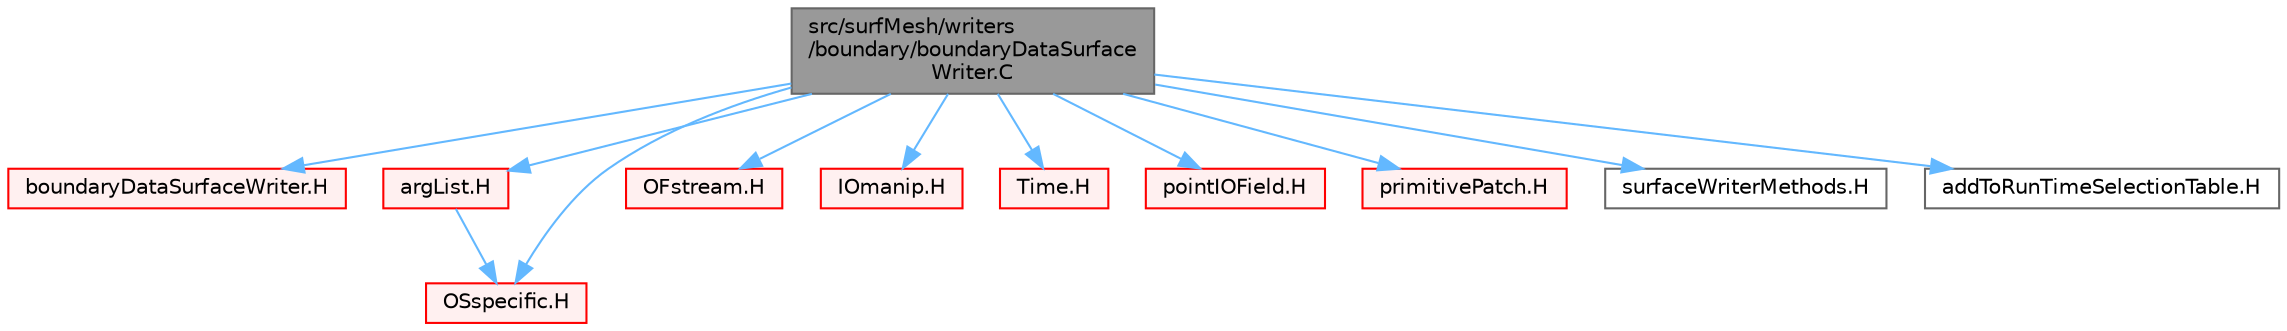 digraph "src/surfMesh/writers/boundary/boundaryDataSurfaceWriter.C"
{
 // LATEX_PDF_SIZE
  bgcolor="transparent";
  edge [fontname=Helvetica,fontsize=10,labelfontname=Helvetica,labelfontsize=10];
  node [fontname=Helvetica,fontsize=10,shape=box,height=0.2,width=0.4];
  Node1 [id="Node000001",label="src/surfMesh/writers\l/boundary/boundaryDataSurface\lWriter.C",height=0.2,width=0.4,color="gray40", fillcolor="grey60", style="filled", fontcolor="black",tooltip=" "];
  Node1 -> Node2 [id="edge1_Node000001_Node000002",color="steelblue1",style="solid",tooltip=" "];
  Node2 [id="Node000002",label="boundaryDataSurfaceWriter.H",height=0.2,width=0.4,color="red", fillcolor="#FFF0F0", style="filled",URL="$boundaryDataSurfaceWriter_8H.html",tooltip=" "];
  Node1 -> Node245 [id="edge2_Node000001_Node000245",color="steelblue1",style="solid",tooltip=" "];
  Node245 [id="Node000245",label="argList.H",height=0.2,width=0.4,color="red", fillcolor="#FFF0F0", style="filled",URL="$argList_8H.html",tooltip=" "];
  Node245 -> Node249 [id="edge3_Node000245_Node000249",color="steelblue1",style="solid",tooltip=" "];
  Node249 [id="Node000249",label="OSspecific.H",height=0.2,width=0.4,color="red", fillcolor="#FFF0F0", style="filled",URL="$OSspecific_8H.html",tooltip="Functions used by OpenFOAM that are specific to POSIX compliant operating systems and need to be repl..."];
  Node1 -> Node253 [id="edge4_Node000001_Node000253",color="steelblue1",style="solid",tooltip=" "];
  Node253 [id="Node000253",label="OFstream.H",height=0.2,width=0.4,color="red", fillcolor="#FFF0F0", style="filled",URL="$OFstream_8H.html",tooltip=" "];
  Node1 -> Node249 [id="edge5_Node000001_Node000249",color="steelblue1",style="solid",tooltip=" "];
  Node1 -> Node256 [id="edge6_Node000001_Node000256",color="steelblue1",style="solid",tooltip=" "];
  Node256 [id="Node000256",label="IOmanip.H",height=0.2,width=0.4,color="red", fillcolor="#FFF0F0", style="filled",URL="$IOmanip_8H.html",tooltip="Istream and Ostream manipulators taking arguments."];
  Node1 -> Node257 [id="edge7_Node000001_Node000257",color="steelblue1",style="solid",tooltip=" "];
  Node257 [id="Node000257",label="Time.H",height=0.2,width=0.4,color="red", fillcolor="#FFF0F0", style="filled",URL="$Time_8H.html",tooltip=" "];
  Node1 -> Node315 [id="edge8_Node000001_Node000315",color="steelblue1",style="solid",tooltip=" "];
  Node315 [id="Node000315",label="pointIOField.H",height=0.2,width=0.4,color="red", fillcolor="#FFF0F0", style="filled",URL="$pointIOField_8H.html",tooltip=" "];
  Node1 -> Node318 [id="edge9_Node000001_Node000318",color="steelblue1",style="solid",tooltip=" "];
  Node318 [id="Node000318",label="primitivePatch.H",height=0.2,width=0.4,color="red", fillcolor="#FFF0F0", style="filled",URL="$primitivePatch_8H.html",tooltip=" "];
  Node1 -> Node323 [id="edge10_Node000001_Node000323",color="steelblue1",style="solid",tooltip=" "];
  Node323 [id="Node000323",label="surfaceWriterMethods.H",height=0.2,width=0.4,color="grey40", fillcolor="white", style="filled",URL="$surfaceWriterMethods_8H.html",tooltip="Convenience macros for instantiating surfaceWriter methods."];
  Node1 -> Node324 [id="edge11_Node000001_Node000324",color="steelblue1",style="solid",tooltip=" "];
  Node324 [id="Node000324",label="addToRunTimeSelectionTable.H",height=0.2,width=0.4,color="grey40", fillcolor="white", style="filled",URL="$addToRunTimeSelectionTable_8H.html",tooltip="Macros for easy insertion into run-time selection tables."];
}
